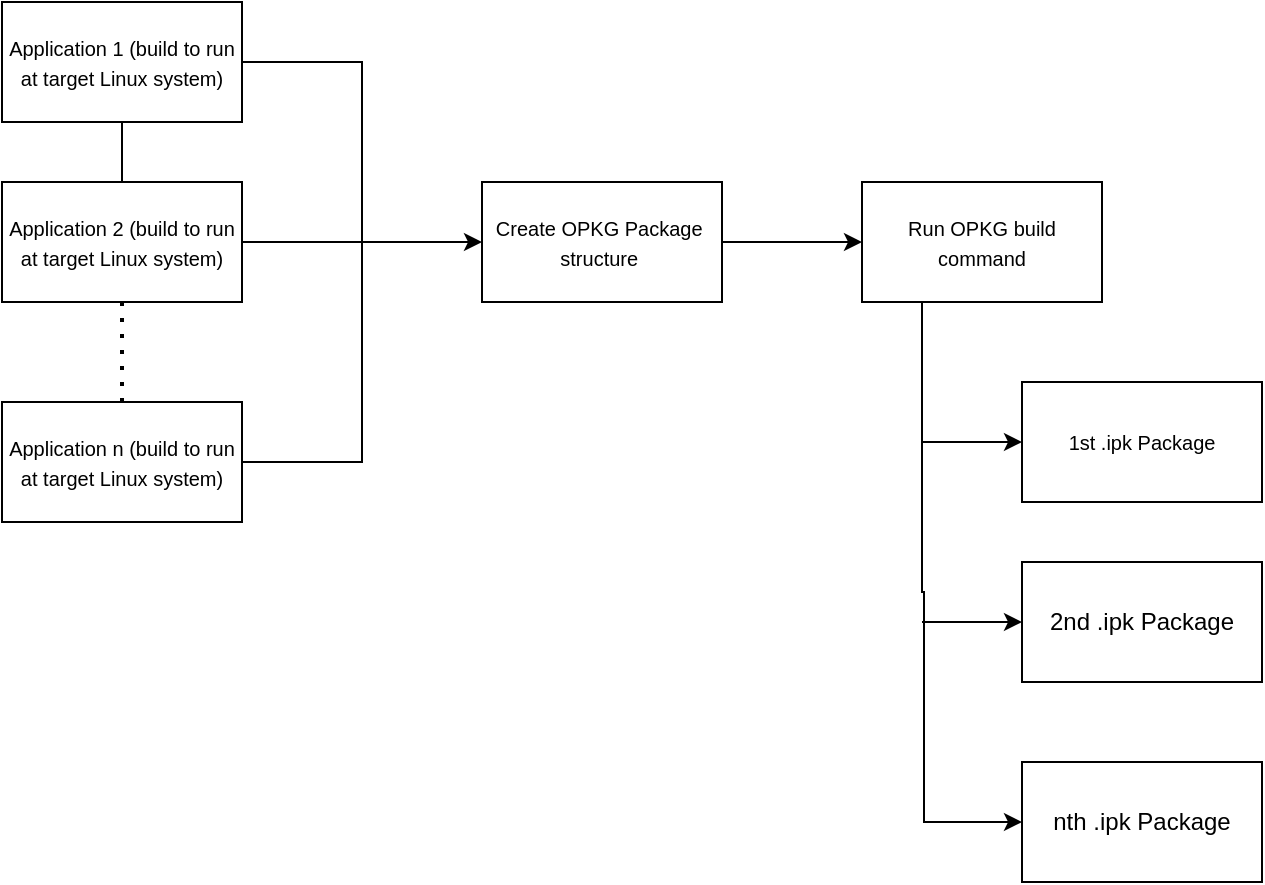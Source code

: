 <mxfile version="21.3.5" type="github">
  <diagram name="Page-1" id="DbOsvjR_HLdiZUUzcOsk">
    <mxGraphModel dx="666" dy="1706" grid="1" gridSize="10" guides="1" tooltips="1" connect="1" arrows="1" fold="1" page="1" pageScale="1" pageWidth="827" pageHeight="1169" math="0" shadow="0">
      <root>
        <mxCell id="0" />
        <mxCell id="1" parent="0" />
        <mxCell id="O8WECR-kRz9t1PQ1FcO--1" value="&lt;font style=&quot;font-size: 10px;&quot;&gt;Application 1 (build to run at target Linux system)&lt;/font&gt;" style="rounded=0;whiteSpace=wrap;html=1;" vertex="1" parent="1">
          <mxGeometry x="130" y="120" width="120" height="60" as="geometry" />
        </mxCell>
        <mxCell id="O8WECR-kRz9t1PQ1FcO--2" value="&lt;font style=&quot;font-size: 10px;&quot;&gt;Application 2 (build to run at target Linux system)&lt;/font&gt;" style="rounded=0;whiteSpace=wrap;html=1;" vertex="1" parent="1">
          <mxGeometry x="130" y="210" width="120" height="60" as="geometry" />
        </mxCell>
        <mxCell id="O8WECR-kRz9t1PQ1FcO--3" value="&lt;font style=&quot;font-size: 10px;&quot;&gt;Application n (build to run at target Linux system)&lt;/font&gt;" style="rounded=0;whiteSpace=wrap;html=1;" vertex="1" parent="1">
          <mxGeometry x="130" y="320" width="120" height="60" as="geometry" />
        </mxCell>
        <mxCell id="O8WECR-kRz9t1PQ1FcO--6" value="" style="endArrow=none;dashed=1;html=1;dashPattern=1 3;strokeWidth=2;rounded=0;entryX=0.5;entryY=1;entryDx=0;entryDy=0;exitX=0.5;exitY=0;exitDx=0;exitDy=0;" edge="1" parent="1" source="O8WECR-kRz9t1PQ1FcO--3" target="O8WECR-kRz9t1PQ1FcO--2">
          <mxGeometry width="50" height="50" relative="1" as="geometry">
            <mxPoint x="170" y="330" as="sourcePoint" />
            <mxPoint x="220" y="280" as="targetPoint" />
          </mxGeometry>
        </mxCell>
        <mxCell id="O8WECR-kRz9t1PQ1FcO--8" value="" style="endArrow=none;html=1;rounded=0;entryX=0.5;entryY=1;entryDx=0;entryDy=0;" edge="1" parent="1" target="O8WECR-kRz9t1PQ1FcO--1">
          <mxGeometry width="50" height="50" relative="1" as="geometry">
            <mxPoint x="190" y="210" as="sourcePoint" />
            <mxPoint x="220" y="280" as="targetPoint" />
          </mxGeometry>
        </mxCell>
        <mxCell id="O8WECR-kRz9t1PQ1FcO--10" value="&lt;font style=&quot;font-size: 10px;&quot;&gt;Create OPKG Package&amp;nbsp; structure&amp;nbsp;&lt;/font&gt;" style="rounded=0;whiteSpace=wrap;html=1;" vertex="1" parent="1">
          <mxGeometry x="370" y="210" width="120" height="60" as="geometry" />
        </mxCell>
        <mxCell id="O8WECR-kRz9t1PQ1FcO--11" value="" style="endArrow=classic;html=1;rounded=0;exitX=1;exitY=0.5;exitDx=0;exitDy=0;entryX=0;entryY=0.5;entryDx=0;entryDy=0;" edge="1" parent="1" source="O8WECR-kRz9t1PQ1FcO--2" target="O8WECR-kRz9t1PQ1FcO--10">
          <mxGeometry width="50" height="50" relative="1" as="geometry">
            <mxPoint x="270" y="310" as="sourcePoint" />
            <mxPoint x="320" y="260" as="targetPoint" />
          </mxGeometry>
        </mxCell>
        <mxCell id="O8WECR-kRz9t1PQ1FcO--12" value="" style="endArrow=none;html=1;rounded=0;exitX=1;exitY=0.5;exitDx=0;exitDy=0;" edge="1" parent="1" source="O8WECR-kRz9t1PQ1FcO--3">
          <mxGeometry width="50" height="50" relative="1" as="geometry">
            <mxPoint x="270" y="310" as="sourcePoint" />
            <mxPoint x="310" y="240" as="targetPoint" />
            <Array as="points">
              <mxPoint x="310" y="350" />
            </Array>
          </mxGeometry>
        </mxCell>
        <mxCell id="O8WECR-kRz9t1PQ1FcO--14" value="" style="endArrow=none;html=1;rounded=0;exitX=1;exitY=0.5;exitDx=0;exitDy=0;" edge="1" parent="1" source="O8WECR-kRz9t1PQ1FcO--1">
          <mxGeometry width="50" height="50" relative="1" as="geometry">
            <mxPoint x="270" y="310" as="sourcePoint" />
            <mxPoint x="310" y="240" as="targetPoint" />
            <Array as="points">
              <mxPoint x="310" y="150" />
            </Array>
          </mxGeometry>
        </mxCell>
        <mxCell id="O8WECR-kRz9t1PQ1FcO--15" value="&lt;font style=&quot;font-size: 10px;&quot;&gt;1st .ipk Package&lt;/font&gt;" style="rounded=0;whiteSpace=wrap;html=1;" vertex="1" parent="1">
          <mxGeometry x="640" y="310" width="120" height="60" as="geometry" />
        </mxCell>
        <mxCell id="O8WECR-kRz9t1PQ1FcO--20" style="edgeStyle=orthogonalEdgeStyle;rounded=0;orthogonalLoop=1;jettySize=auto;html=1;exitX=0.25;exitY=1;exitDx=0;exitDy=0;entryX=0;entryY=0.5;entryDx=0;entryDy=0;" edge="1" parent="1" source="O8WECR-kRz9t1PQ1FcO--16" target="O8WECR-kRz9t1PQ1FcO--18">
          <mxGeometry relative="1" as="geometry">
            <mxPoint x="590.545" y="560" as="targetPoint" />
            <Array as="points">
              <mxPoint x="590" y="415" />
              <mxPoint x="591" y="530" />
            </Array>
          </mxGeometry>
        </mxCell>
        <mxCell id="O8WECR-kRz9t1PQ1FcO--16" value="&lt;font style=&quot;font-size: 10px;&quot;&gt;Run OPKG build command&lt;/font&gt;" style="rounded=0;whiteSpace=wrap;html=1;" vertex="1" parent="1">
          <mxGeometry x="560" y="210" width="120" height="60" as="geometry" />
        </mxCell>
        <mxCell id="O8WECR-kRz9t1PQ1FcO--17" value="2nd .ipk Package" style="rounded=0;whiteSpace=wrap;html=1;" vertex="1" parent="1">
          <mxGeometry x="640" y="400" width="120" height="60" as="geometry" />
        </mxCell>
        <mxCell id="O8WECR-kRz9t1PQ1FcO--18" value="nth .ipk Package" style="rounded=0;whiteSpace=wrap;html=1;" vertex="1" parent="1">
          <mxGeometry x="640" y="500" width="120" height="60" as="geometry" />
        </mxCell>
        <mxCell id="O8WECR-kRz9t1PQ1FcO--21" value="" style="endArrow=classic;html=1;rounded=0;entryX=0;entryY=0.5;entryDx=0;entryDy=0;" edge="1" parent="1" target="O8WECR-kRz9t1PQ1FcO--15">
          <mxGeometry width="50" height="50" relative="1" as="geometry">
            <mxPoint x="590" y="340" as="sourcePoint" />
            <mxPoint x="630" y="410" as="targetPoint" />
          </mxGeometry>
        </mxCell>
        <mxCell id="O8WECR-kRz9t1PQ1FcO--22" value="" style="endArrow=classic;html=1;rounded=0;entryX=0;entryY=0.5;entryDx=0;entryDy=0;" edge="1" parent="1" target="O8WECR-kRz9t1PQ1FcO--17">
          <mxGeometry width="50" height="50" relative="1" as="geometry">
            <mxPoint x="590" y="430" as="sourcePoint" />
            <mxPoint x="650" y="350" as="targetPoint" />
          </mxGeometry>
        </mxCell>
        <mxCell id="O8WECR-kRz9t1PQ1FcO--24" value="" style="endArrow=classic;html=1;rounded=0;exitX=1;exitY=0.5;exitDx=0;exitDy=0;entryX=0;entryY=0.5;entryDx=0;entryDy=0;" edge="1" parent="1" source="O8WECR-kRz9t1PQ1FcO--10" target="O8WECR-kRz9t1PQ1FcO--16">
          <mxGeometry width="50" height="50" relative="1" as="geometry">
            <mxPoint x="400" y="460" as="sourcePoint" />
            <mxPoint x="450" y="410" as="targetPoint" />
          </mxGeometry>
        </mxCell>
      </root>
    </mxGraphModel>
  </diagram>
</mxfile>
